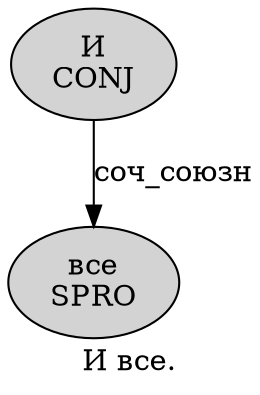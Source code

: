 digraph SENTENCE_3064 {
	graph [label="И все."]
	node [style=filled]
		0 [label="И
CONJ" color="" fillcolor=lightgray penwidth=1 shape=ellipse]
		1 [label="все
SPRO" color="" fillcolor=lightgray penwidth=1 shape=ellipse]
			0 -> 1 [label="соч_союзн"]
}